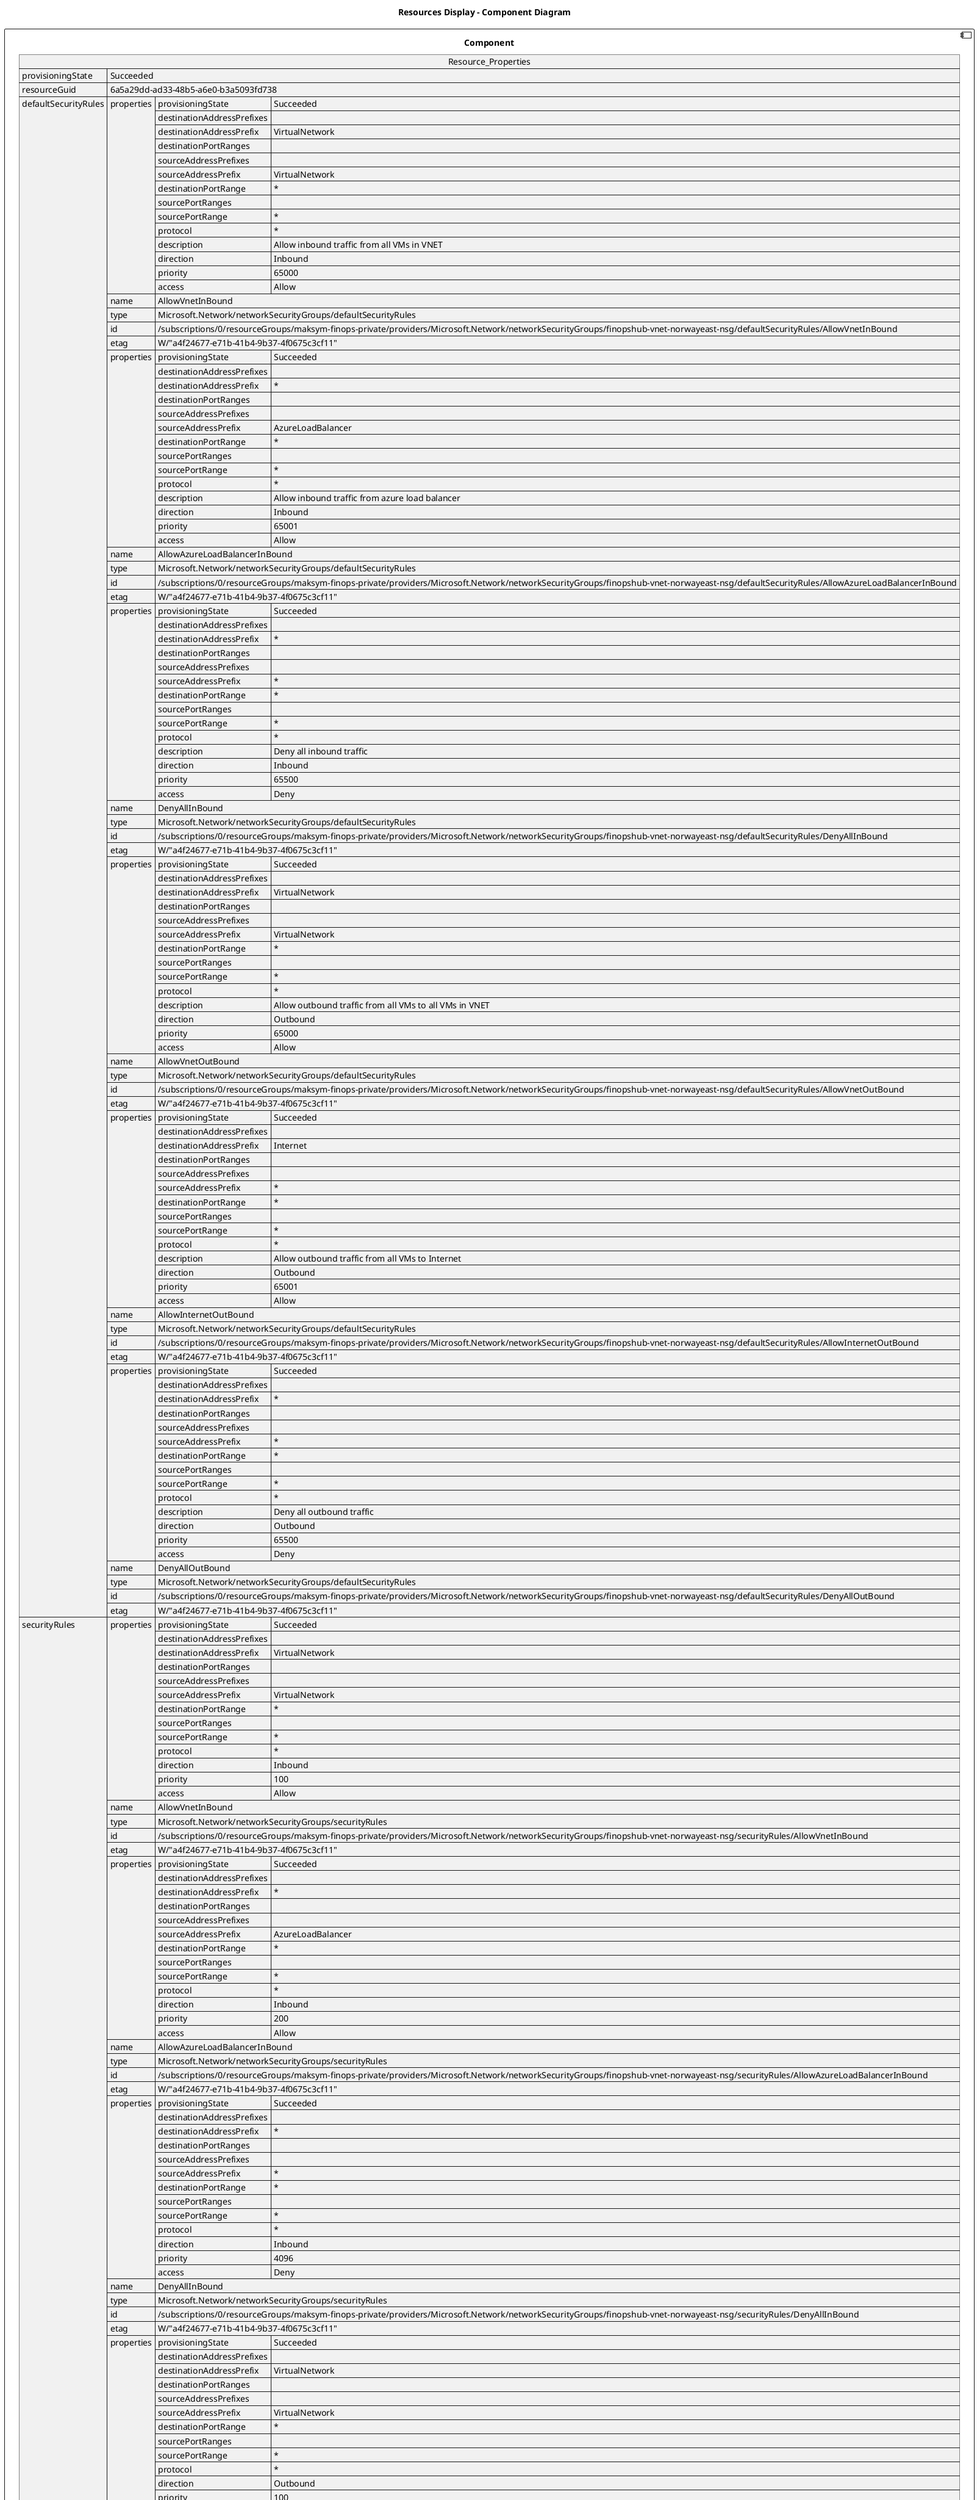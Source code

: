 @startuml

title Resources Display - Component Diagram

component Component {

json  Resource_Properties {
  "provisioningState": "Succeeded",
  "resourceGuid": "6a5a29dd-ad33-48b5-a6e0-b3a5093fd738",
  "defaultSecurityRules": [
    {
      "properties": {
        "provisioningState": "Succeeded",
        "destinationAddressPrefixes": [],
        "destinationAddressPrefix": "VirtualNetwork",
        "destinationPortRanges": [],
        "sourceAddressPrefixes": [],
        "sourceAddressPrefix": "VirtualNetwork",
        "destinationPortRange": "*",
        "sourcePortRanges": [],
        "sourcePortRange": "*",
        "protocol": "*",
        "description": "Allow inbound traffic from all VMs in VNET",
        "direction": "Inbound",
        "priority": 65000,
        "access": "Allow"
      },
      "name": "AllowVnetInBound",
      "type": "Microsoft.Network/networkSecurityGroups/defaultSecurityRules",
      "id": "/subscriptions/0/resourceGroups/maksym-finops-private/providers/Microsoft.Network/networkSecurityGroups/finopshub-vnet-norwayeast-nsg/defaultSecurityRules/AllowVnetInBound",
      "etag": "W/\"a4f24677-e71b-41b4-9b37-4f0675c3cf11\""
    },
    {
      "properties": {
        "provisioningState": "Succeeded",
        "destinationAddressPrefixes": [],
        "destinationAddressPrefix": "*",
        "destinationPortRanges": [],
        "sourceAddressPrefixes": [],
        "sourceAddressPrefix": "AzureLoadBalancer",
        "destinationPortRange": "*",
        "sourcePortRanges": [],
        "sourcePortRange": "*",
        "protocol": "*",
        "description": "Allow inbound traffic from azure load balancer",
        "direction": "Inbound",
        "priority": 65001,
        "access": "Allow"
      },
      "name": "AllowAzureLoadBalancerInBound",
      "type": "Microsoft.Network/networkSecurityGroups/defaultSecurityRules",
      "id": "/subscriptions/0/resourceGroups/maksym-finops-private/providers/Microsoft.Network/networkSecurityGroups/finopshub-vnet-norwayeast-nsg/defaultSecurityRules/AllowAzureLoadBalancerInBound",
      "etag": "W/\"a4f24677-e71b-41b4-9b37-4f0675c3cf11\""
    },
    {
      "properties": {
        "provisioningState": "Succeeded",
        "destinationAddressPrefixes": [],
        "destinationAddressPrefix": "*",
        "destinationPortRanges": [],
        "sourceAddressPrefixes": [],
        "sourceAddressPrefix": "*",
        "destinationPortRange": "*",
        "sourcePortRanges": [],
        "sourcePortRange": "*",
        "protocol": "*",
        "description": "Deny all inbound traffic",
        "direction": "Inbound",
        "priority": 65500,
        "access": "Deny"
      },
      "name": "DenyAllInBound",
      "type": "Microsoft.Network/networkSecurityGroups/defaultSecurityRules",
      "id": "/subscriptions/0/resourceGroups/maksym-finops-private/providers/Microsoft.Network/networkSecurityGroups/finopshub-vnet-norwayeast-nsg/defaultSecurityRules/DenyAllInBound",
      "etag": "W/\"a4f24677-e71b-41b4-9b37-4f0675c3cf11\""
    },
    {
      "properties": {
        "provisioningState": "Succeeded",
        "destinationAddressPrefixes": [],
        "destinationAddressPrefix": "VirtualNetwork",
        "destinationPortRanges": [],
        "sourceAddressPrefixes": [],
        "sourceAddressPrefix": "VirtualNetwork",
        "destinationPortRange": "*",
        "sourcePortRanges": [],
        "sourcePortRange": "*",
        "protocol": "*",
        "description": "Allow outbound traffic from all VMs to all VMs in VNET",
        "direction": "Outbound",
        "priority": 65000,
        "access": "Allow"
      },
      "name": "AllowVnetOutBound",
      "type": "Microsoft.Network/networkSecurityGroups/defaultSecurityRules",
      "id": "/subscriptions/0/resourceGroups/maksym-finops-private/providers/Microsoft.Network/networkSecurityGroups/finopshub-vnet-norwayeast-nsg/defaultSecurityRules/AllowVnetOutBound",
      "etag": "W/\"a4f24677-e71b-41b4-9b37-4f0675c3cf11\""
    },
    {
      "properties": {
        "provisioningState": "Succeeded",
        "destinationAddressPrefixes": [],
        "destinationAddressPrefix": "Internet",
        "destinationPortRanges": [],
        "sourceAddressPrefixes": [],
        "sourceAddressPrefix": "*",
        "destinationPortRange": "*",
        "sourcePortRanges": [],
        "sourcePortRange": "*",
        "protocol": "*",
        "description": "Allow outbound traffic from all VMs to Internet",
        "direction": "Outbound",
        "priority": 65001,
        "access": "Allow"
      },
      "name": "AllowInternetOutBound",
      "type": "Microsoft.Network/networkSecurityGroups/defaultSecurityRules",
      "id": "/subscriptions/0/resourceGroups/maksym-finops-private/providers/Microsoft.Network/networkSecurityGroups/finopshub-vnet-norwayeast-nsg/defaultSecurityRules/AllowInternetOutBound",
      "etag": "W/\"a4f24677-e71b-41b4-9b37-4f0675c3cf11\""
    },
    {
      "properties": {
        "provisioningState": "Succeeded",
        "destinationAddressPrefixes": [],
        "destinationAddressPrefix": "*",
        "destinationPortRanges": [],
        "sourceAddressPrefixes": [],
        "sourceAddressPrefix": "*",
        "destinationPortRange": "*",
        "sourcePortRanges": [],
        "sourcePortRange": "*",
        "protocol": "*",
        "description": "Deny all outbound traffic",
        "direction": "Outbound",
        "priority": 65500,
        "access": "Deny"
      },
      "name": "DenyAllOutBound",
      "type": "Microsoft.Network/networkSecurityGroups/defaultSecurityRules",
      "id": "/subscriptions/0/resourceGroups/maksym-finops-private/providers/Microsoft.Network/networkSecurityGroups/finopshub-vnet-norwayeast-nsg/defaultSecurityRules/DenyAllOutBound",
      "etag": "W/\"a4f24677-e71b-41b4-9b37-4f0675c3cf11\""
    }
  ],
  "securityRules": [
    {
      "properties": {
        "provisioningState": "Succeeded",
        "destinationAddressPrefixes": [],
        "destinationAddressPrefix": "VirtualNetwork",
        "destinationPortRanges": [],
        "sourceAddressPrefixes": [],
        "sourceAddressPrefix": "VirtualNetwork",
        "destinationPortRange": "*",
        "sourcePortRanges": [],
        "sourcePortRange": "*",
        "protocol": "*",
        "direction": "Inbound",
        "priority": 100,
        "access": "Allow"
      },
      "name": "AllowVnetInBound",
      "type": "Microsoft.Network/networkSecurityGroups/securityRules",
      "id": "/subscriptions/0/resourceGroups/maksym-finops-private/providers/Microsoft.Network/networkSecurityGroups/finopshub-vnet-norwayeast-nsg/securityRules/AllowVnetInBound",
      "etag": "W/\"a4f24677-e71b-41b4-9b37-4f0675c3cf11\""
    },
    {
      "properties": {
        "provisioningState": "Succeeded",
        "destinationAddressPrefixes": [],
        "destinationAddressPrefix": "*",
        "destinationPortRanges": [],
        "sourceAddressPrefixes": [],
        "sourceAddressPrefix": "AzureLoadBalancer",
        "destinationPortRange": "*",
        "sourcePortRanges": [],
        "sourcePortRange": "*",
        "protocol": "*",
        "direction": "Inbound",
        "priority": 200,
        "access": "Allow"
      },
      "name": "AllowAzureLoadBalancerInBound",
      "type": "Microsoft.Network/networkSecurityGroups/securityRules",
      "id": "/subscriptions/0/resourceGroups/maksym-finops-private/providers/Microsoft.Network/networkSecurityGroups/finopshub-vnet-norwayeast-nsg/securityRules/AllowAzureLoadBalancerInBound",
      "etag": "W/\"a4f24677-e71b-41b4-9b37-4f0675c3cf11\""
    },
    {
      "properties": {
        "provisioningState": "Succeeded",
        "destinationAddressPrefixes": [],
        "destinationAddressPrefix": "*",
        "destinationPortRanges": [],
        "sourceAddressPrefixes": [],
        "sourceAddressPrefix": "*",
        "destinationPortRange": "*",
        "sourcePortRanges": [],
        "sourcePortRange": "*",
        "protocol": "*",
        "direction": "Inbound",
        "priority": 4096,
        "access": "Deny"
      },
      "name": "DenyAllInBound",
      "type": "Microsoft.Network/networkSecurityGroups/securityRules",
      "id": "/subscriptions/0/resourceGroups/maksym-finops-private/providers/Microsoft.Network/networkSecurityGroups/finopshub-vnet-norwayeast-nsg/securityRules/DenyAllInBound",
      "etag": "W/\"a4f24677-e71b-41b4-9b37-4f0675c3cf11\""
    },
    {
      "properties": {
        "provisioningState": "Succeeded",
        "destinationAddressPrefixes": [],
        "destinationAddressPrefix": "VirtualNetwork",
        "destinationPortRanges": [],
        "sourceAddressPrefixes": [],
        "sourceAddressPrefix": "VirtualNetwork",
        "destinationPortRange": "*",
        "sourcePortRanges": [],
        "sourcePortRange": "*",
        "protocol": "*",
        "direction": "Outbound",
        "priority": 100,
        "access": "Allow"
      },
      "name": "AllowVnetOutBound",
      "type": "Microsoft.Network/networkSecurityGroups/securityRules",
      "id": "/subscriptions/0/resourceGroups/maksym-finops-private/providers/Microsoft.Network/networkSecurityGroups/finopshub-vnet-norwayeast-nsg/securityRules/AllowVnetOutBound",
      "etag": "W/\"a4f24677-e71b-41b4-9b37-4f0675c3cf11\""
    },
    {
      "properties": {
        "provisioningState": "Succeeded",
        "destinationAddressPrefixes": [],
        "destinationAddressPrefix": "Internet",
        "destinationPortRanges": [],
        "sourceAddressPrefixes": [],
        "sourceAddressPrefix": "*",
        "destinationPortRange": "*",
        "sourcePortRanges": [],
        "sourcePortRange": "*",
        "protocol": "*",
        "direction": "Outbound",
        "priority": 200,
        "access": "Allow"
      },
      "name": "AllowInternetOutBound",
      "type": "Microsoft.Network/networkSecurityGroups/securityRules",
      "id": "/subscriptions/0/resourceGroups/maksym-finops-private/providers/Microsoft.Network/networkSecurityGroups/finopshub-vnet-norwayeast-nsg/securityRules/AllowInternetOutBound",
      "etag": "W/\"a4f24677-e71b-41b4-9b37-4f0675c3cf11\""
    },
    {
      "properties": {
        "provisioningState": "Succeeded",
        "destinationAddressPrefixes": [],
        "destinationAddressPrefix": "*",
        "destinationPortRanges": [],
        "sourceAddressPrefixes": [],
        "sourceAddressPrefix": "*",
        "destinationPortRange": "*",
        "sourcePortRanges": [],
        "sourcePortRange": "*",
        "protocol": "*",
        "direction": "Outbound",
        "priority": 4096,
        "access": "Deny"
      },
      "name": "DenyAllOutBound",
      "type": "Microsoft.Network/networkSecurityGroups/securityRules",
      "id": "/subscriptions/0/resourceGroups/maksym-finops-private/providers/Microsoft.Network/networkSecurityGroups/finopshub-vnet-norwayeast-nsg/securityRules/DenyAllOutBound",
      "etag": "W/\"a4f24677-e71b-41b4-9b37-4f0675c3cf11\""
    }
  ],
  "subnets": [
    {
      "id": "/subscriptions/0/resourceGroups/maksym-finops-private/providers/Microsoft.Network/virtualNetworks/finopshub-vnet-norwayeast/subnets/private-endpoint-subnet"
    },
    {
      "id": "/subscriptions/0/resourceGroups/maksym-finops-private/providers/Microsoft.Network/virtualNetworks/finopshub-vnet-norwayeast/subnets/script-subnet"
    },
    {
      "id": "/subscriptions/0/resourceGroups/maksym-finops-private/providers/Microsoft.Network/virtualNetworks/finopshub-vnet-norwayeast/subnets/dataExplorer-subnet"
    }
  ],
  "flowLogs": [
    {
      "id": "/subscriptions/0/resourceGroups/NetworkWatcherRG/providers/Microsoft.Network/networkWatchers/NetworkWatcher_norwayeast/flowLogs/finopshub-vnet-norwayeast-nsg-flowlog"
    }
  ]
}
}
@enduml
